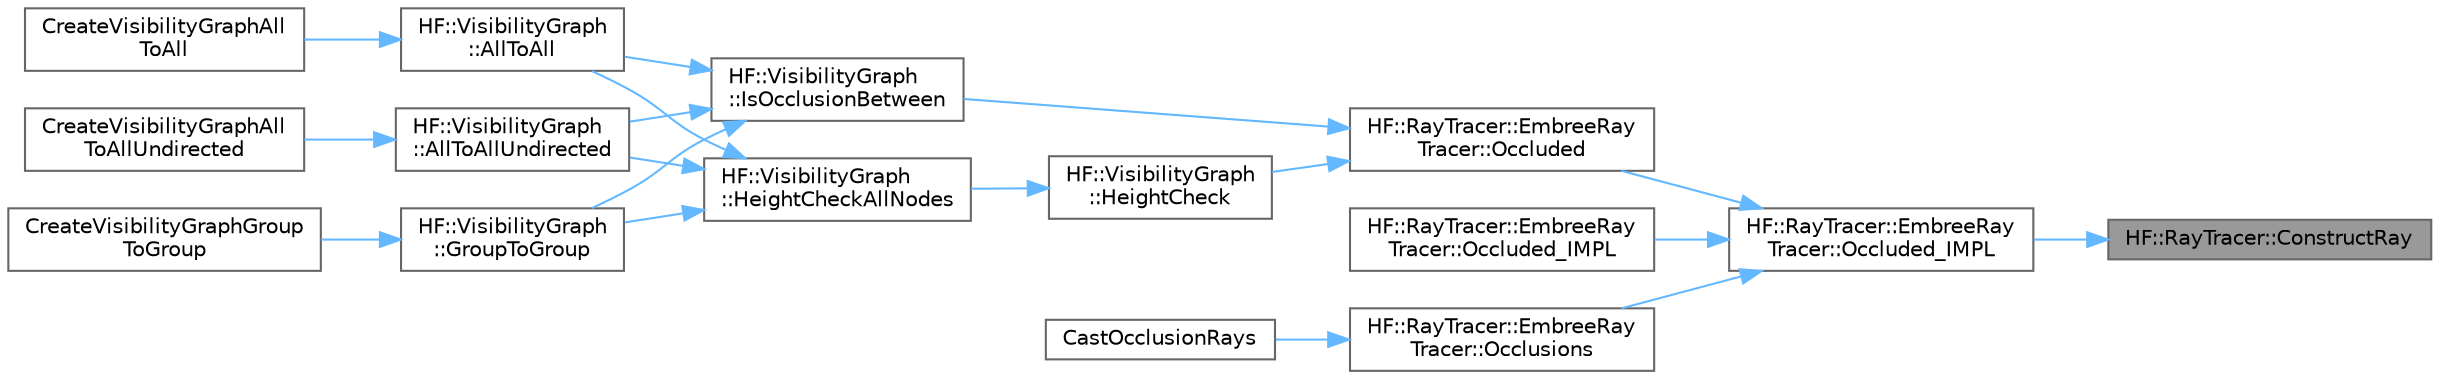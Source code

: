 digraph "HF::RayTracer::ConstructRay"
{
 // LATEX_PDF_SIZE
  bgcolor="transparent";
  edge [fontname=Helvetica,fontsize=10,labelfontname=Helvetica,labelfontsize=10];
  node [fontname=Helvetica,fontsize=10,shape=box,height=0.2,width=0.4];
  rankdir="RL";
  Node1 [label="HF::RayTracer::ConstructRay",height=0.2,width=0.4,color="gray40", fillcolor="grey60", style="filled", fontcolor="black",tooltip=" "];
  Node1 -> Node2 [dir="back",color="steelblue1",style="solid"];
  Node2 [label="HF::RayTracer::EmbreeRay\lTracer::Occluded_IMPL",height=0.2,width=0.4,color="grey40", fillcolor="white", style="filled",URL="$a01411.html#ade19fda460dadd98769b347840bd305a",tooltip="Implementation for fundamental occlusion ray intersection."];
  Node2 -> Node3 [dir="back",color="steelblue1",style="solid"];
  Node3 [label="HF::RayTracer::EmbreeRay\lTracer::Occluded",height=0.2,width=0.4,color="grey40", fillcolor="white", style="filled",URL="$a01411.html#a3a7488f8e41c8a9e3dc9c334047c6457",tooltip="Determine if there is an intersection with any geometry."];
  Node3 -> Node4 [dir="back",color="steelblue1",style="solid"];
  Node4 [label="HF::VisibilityGraph\l::HeightCheck",height=0.2,width=0.4,color="grey40", fillcolor="white", style="filled",URL="$a00467.html#af811d21e4c49275521912df9254bb737",tooltip="Check if Node can be raised by height without clipping into any geometry."];
  Node4 -> Node5 [dir="back",color="steelblue1",style="solid"];
  Node5 [label="HF::VisibilityGraph\l::HeightCheckAllNodes",height=0.2,width=0.4,color="grey40", fillcolor="white", style="filled",URL="$a00467.html#a05b8a83ab27113369c95649470d864b9",tooltip="Obtain the indexes of all nodes that pass the HeightCheck."];
  Node5 -> Node6 [dir="back",color="steelblue1",style="solid"];
  Node6 [label="HF::VisibilityGraph\l::AllToAll",height=0.2,width=0.4,color="grey40", fillcolor="white", style="filled",URL="$a00467.html#a12eb1e4c06400c4625cd22d925927b03",tooltip="Generate a Visibility Graph between every node in a set of nodes in parallel."];
  Node6 -> Node7 [dir="back",color="steelblue1",style="solid"];
  Node7 [label="CreateVisibilityGraphAll\lToAll",height=0.2,width=0.4,color="grey40", fillcolor="white", style="filled",URL="$a00460.html#ga0255e6c4811298e61110adc64c0f8acd",tooltip="Create a new directed visibility graph between all nodes in parameter nodes."];
  Node5 -> Node8 [dir="back",color="steelblue1",style="solid"];
  Node8 [label="HF::VisibilityGraph\l::AllToAllUndirected",height=0.2,width=0.4,color="grey40", fillcolor="white", style="filled",URL="$a00467.html#ab1db87927118f70786a664c3b3cc7905",tooltip="Generate a Visibility Graph with every edge stored twice."];
  Node8 -> Node9 [dir="back",color="steelblue1",style="solid"];
  Node9 [label="CreateVisibilityGraphAll\lToAllUndirected",height=0.2,width=0.4,color="grey40", fillcolor="white", style="filled",URL="$a00460.html#ga9b0664a60bcdf276b0fe0a2023b3d9b8",tooltip="Create a new undirected visibility graph between all nodes in nodes."];
  Node5 -> Node10 [dir="back",color="steelblue1",style="solid"];
  Node10 [label="HF::VisibilityGraph\l::GroupToGroup",height=0.2,width=0.4,color="grey40", fillcolor="white", style="filled",URL="$a00467.html#ae42a5aafdfcc29b6a668355c07602efb",tooltip="Generate a Visibility Graph from a set of nodes to another set of nodes."];
  Node10 -> Node11 [dir="back",color="steelblue1",style="solid"];
  Node11 [label="CreateVisibilityGraphGroup\lToGroup",height=0.2,width=0.4,color="grey40", fillcolor="white", style="filled",URL="$a00460.html#gaf2e404cb696aee3473cac0d1507576d8",tooltip="Create a new visibility graph from the nodes in group_a, into the nodes of group_b."];
  Node3 -> Node12 [dir="back",color="steelblue1",style="solid"];
  Node12 [label="HF::VisibilityGraph\l::IsOcclusionBetween",height=0.2,width=0.4,color="grey40", fillcolor="white", style="filled",URL="$a00467.html#a4d9cf77879eb78075f7f7b0a7e31119a",tooltip="Perform a line of sight check between two nodes."];
  Node12 -> Node6 [dir="back",color="steelblue1",style="solid"];
  Node12 -> Node8 [dir="back",color="steelblue1",style="solid"];
  Node12 -> Node10 [dir="back",color="steelblue1",style="solid"];
  Node2 -> Node13 [dir="back",color="steelblue1",style="solid"];
  Node13 [label="HF::RayTracer::EmbreeRay\lTracer::Occluded_IMPL",height=0.2,width=0.4,color="grey40", fillcolor="white", style="filled",URL="$a01411.html#a7b06460e537c22386fa5a9af2701591a",tooltip="Cast an occlusion ray using arrays as input."];
  Node2 -> Node14 [dir="back",color="steelblue1",style="solid"];
  Node14 [label="HF::RayTracer::EmbreeRay\lTracer::Occlusions",height=0.2,width=0.4,color="grey40", fillcolor="white", style="filled",URL="$a01411.html#af718d171387e217f3c2172f795abfb90",tooltip="Cast multiple occlusion rays in parallel."];
  Node14 -> Node15 [dir="back",color="steelblue1",style="solid"];
  Node15 [label="CastOcclusionRays",height=0.2,width=0.4,color="grey40", fillcolor="white", style="filled",URL="$a00457.html#gad1ec557a577507e2da4dfcb0717ea05c",tooltip="Cast one or more occlusion rays in parallel."];
}
